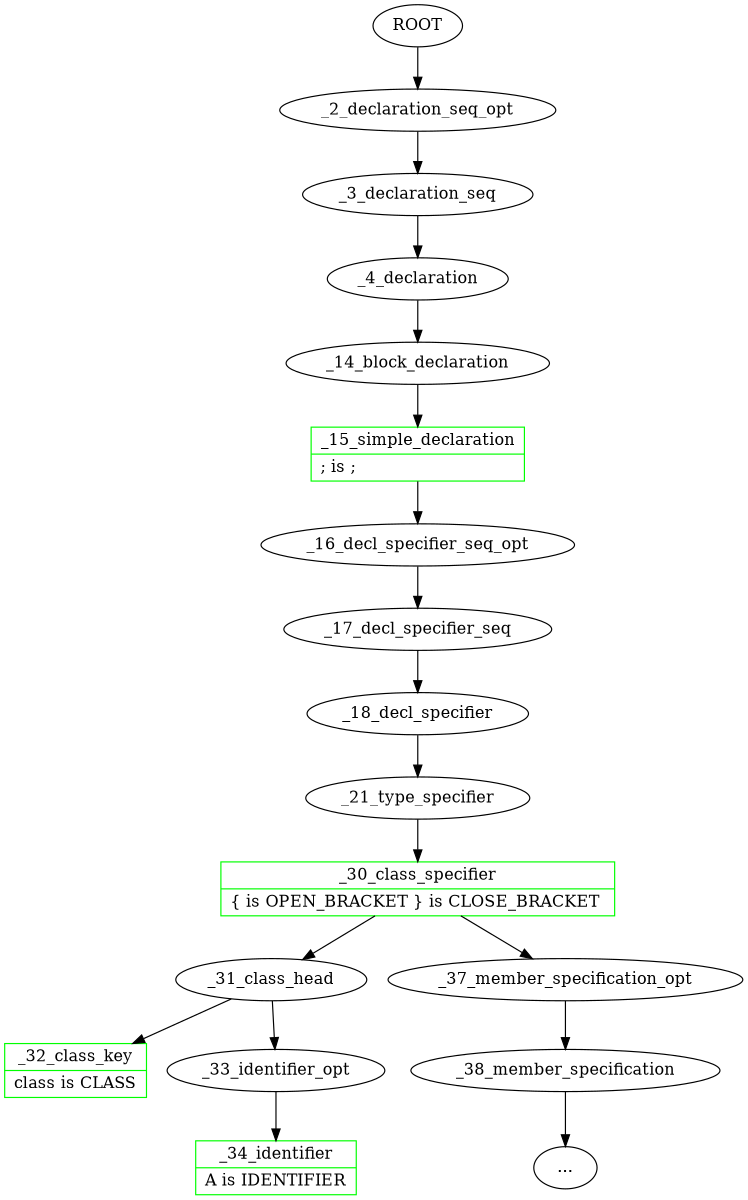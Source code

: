 digraph inner_classes_01 {
//	rankdir=LR;
	size="5,8!";

  ROOT[label="ROOT"]	
  _2_declaration_seq_opt[label="_2_declaration_seq_opt"]
  _3_declaration_seq[label="_3_declaration_seq"]
  _4_declaration[label="_4_declaration"]
//  _5_is_eof[label="{_5_is_eof|class\ is_not EOF}", shape="record", color=black, style=dotted]
//  _6_extern_c[label="{_6_extern_c|class\ is_not EXTERN}", shape="record", color=black, style=dotted]
//  _7_preprocessor[label="_7_preprocessor"]
//  _8_preprocessor_define[label="{_8_preprocessor_define|class\ is_not #}", shape="record", color=black, style=dotted]
//  _9_preprocessor_include[label="{_9_preprocessor_include|class\ is_not #}", shape="record", color=black, style=dotted]
//  _10_preprocessor_ifndef[label="{_10_preprocessor_ifndef|class\ is_not #}", shape="record", color=black, style=dotted]
//  _11_preprocessor_endif[label="{_11_preprocessor_endif|class\ is_not #}", shape="record", color=black, style=dotted]
//  _12_preprocessor_other_dummy[label="{_12_preprocessor_other_dummy|class\ is_not #}", shape="record", color=black, style=dotted]
//  _13_template_declaration[label="{_13_template_declaration|class\ is_not TEMPLATE}", shape="record", color=black, style=dotted]
  _14_block_declaration[label="_14_block_declaration"]
  _15_simple_declaration[label="{_15_simple_declaration|; is  ; \l}", shape="record", color=green]
  _16_decl_specifier_seq_opt[label="_16_decl_specifier_seq_opt"]
  _17_decl_specifier_seq[label="_17_decl_specifier_seq"]
  _18_decl_specifier[label="_18_decl_specifier"]
//  _19_preanalisys[label="{_19_preanalisys|class\ is_not ;\ )\ COLONCOLON\ IDENTIFIER\ ~\ #}", shape="record", color=black, style=dotted]
//  _20_storage_class_specifier[label="{_20_storage_class_specifier|class\ is_not AUTO\ REGISTER\ STATIC\ EXTERN\ MUTABLE}", shape="record", color=black, style=dotted]
  _21_type_specifier[label="_21_type_specifier"]
//  _22_simple_type_specifier[label="{_22_simple_type_specifier|class\ is_not CHAR\ WCHAR_T\ BOOL\ SHORT\ INT\ LONG\ SIGNED\ UNSIGNED\ FLOAT\ DOUBLE\ VOID}", shape="record", color=black, style=dotted]
//  _23_type_name[label="_23_type_name"]
//  _24_class_name[label="{_24_class_name|class\ is_not CLASS_NAME}", shape="record", color=black, style=dotted]
//  _25_enum_name[label="{_25_enum_name|class\ is_not ENUM\ ENUM_NAME}", shape="record", color=black, style=dotted]
//  _26_typedef_name[label="{_26_typedef_name|class\ is_not TYPEDEF_NAME}", shape="record", color=black, style=dotted]
//  _27_nested_name_specifier[label="{_27_nested_name_specifier|class\ is_not CLASS_NAME\ NAMESPACE_NAME\ TEMPLATE_NAME}", shape="record", color=black, style=dotted]
//  _28_template_id[label="_28_template_id"]
//  _29_template_name[label="{_29_template_name|class\ is_not TEMPLATE_NAME}", shape="record", color=black, style=dotted]
  _30_class_specifier[label="{_30_class_specifier| \{  is  OPEN_BRACKET  \}  is  CLOSE_BRACKET \l}", shape="record", color=green]
  _31_class_head[label="_31_class_head"]
  _32_class_key[label="{_32_class_key|class is CLASS\l}", shape="record", color=green]
  _33_identifier_opt[label="_33_identifier_opt"]
  _34_identifier[label="{_34_identifier|A is IDENTIFIER\l}", shape="record", color=green]
  _34_identifier[label="{_34_identifier|A is IDENTIFIER\l}", shape="record", color=green]
//  _35_base_clause_opt[label="_35_base_clause_opt"]
//  _36_base_clause[label="{_36_base_clause| \{ \ is_not \:}", shape="record", color=black, style=dotted]
  _37_member_specification_opt[label="_37_member_specification_opt"]
  _38_member_specification[label="_38_member_specification"]
  _CONTINUE [label="..."]

  ROOT->_2_declaration_seq_opt;
  _2_declaration_seq_opt->_3_declaration_seq;
  _3_declaration_seq->_4_declaration;
//  _4_declaration->_5_is_eof;
//  _4_declaration->_6_extern_c;
//  _4_declaration->_7_preprocessor;
//  _7_preprocessor->_8_preprocessor_define;
//  _7_preprocessor->_9_preprocessor_include;
//  _7_preprocessor->_10_preprocessor_ifndef;
//  _7_preprocessor->_11_preprocessor_endif;
//  _7_preprocessor->_12_preprocessor_other_dummy;
//  _4_declaration->_13_template_declaration;
  _4_declaration->_14_block_declaration;
  _14_block_declaration->_15_simple_declaration;
  _15_simple_declaration->_16_decl_specifier_seq_opt;
  _16_decl_specifier_seq_opt->_17_decl_specifier_seq;
  _17_decl_specifier_seq->_18_decl_specifier;
//  _18_decl_specifier->_19_preanalisys;
//  _18_decl_specifier->_20_storage_class_specifier;
  _18_decl_specifier->_21_type_specifier;
//  _21_type_specifier->_22_simple_type_specifier;
//  _22_simple_type_specifier->_23_type_name;
//  _23_type_name->_24_class_name;
//  _23_type_name->_25_enum_name;
//  _23_type_name->_26_typedef_name;
//  _22_simple_type_specifier->_27_nested_name_specifier;
//  _22_simple_type_specifier->_28_template_id;
//  _28_template_id->_29_template_name;
  _21_type_specifier->_30_class_specifier;
  _30_class_specifier->_31_class_head;
  _31_class_head->_32_class_key;
  _31_class_head->_33_identifier_opt;
  _33_identifier_opt->_34_identifier;
//  _31_class_head->_35_base_clause_opt;
//  _35_base_clause_opt->_36_base_clause;
  _30_class_specifier->_37_member_specification_opt;
  _37_member_specification_opt->_38_member_specification;
  _38_member_specification -> _CONTINUE;
}
